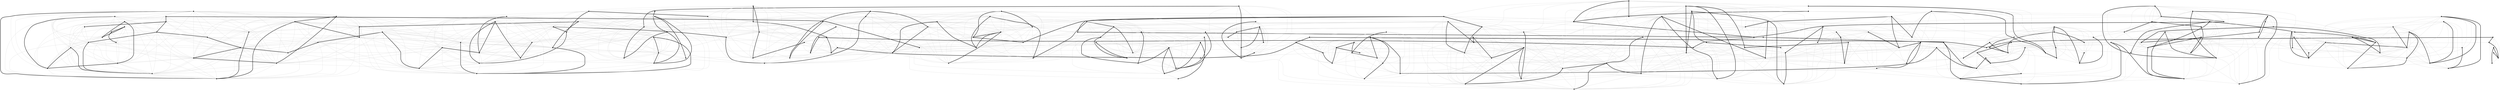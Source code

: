 graph mst {
  remincross=true; 
  mclimit=10;
  node [fixedsize=true, labelfontsize=0, label="", width=0.1, shape=circle, style=filled, color=black];
  edge [color = black, penwidth=2.5];
0 -- 225
1 -- 107
1 -- 72
10 -- 123
10 -- 175
101 -- 139
101 -- 196
102 -- 226
103 -- 174
103 -- 192
103 -- 243
104 -- 201
104 -- 248
105 -- 106
106 -- 193
108 -- 196
109 -- 137
109 -- 215
11 -- 152
11 -- 246
11 -- 82
110 -- 214
112 -- 159
113 -- 198
113 -- 223
114 -- 222
116 -- 164
118 -- 124
118 -- 197
119 -- 134
119 -- 145
12 -- 198
12 -- 35
121 -- 170
121 -- 182
122 -- 139
122 -- 205
124 -- 155
124 -- 172
128 -- 239
129 -- 166
13 -- 100
13 -- 133
130 -- 194
131 -- 143
131 -- 193
132 -- 235
133 -- 166
134 -- 227
135 -- 141
136 -- 159
136 -- 234
138 -- 240
14 -- 133
140 -- 147
142 -- 213
144 -- 248
146 -- 227
148 -- 157
148 -- 184
148 -- 230
15 -- 211
150 -- 189
150 -- 220
151 -- 208
153 -- 241
154 -- 238
154 -- 245
155 -- 180
155 -- 213
156 -- 205
156 -- 214
156 -- 219
157 -- 181
158 -- 223
158 -- 249
16 -- 117
16 -- 147
160 -- 191
161 -- 186
163 -- 211
163 -- 222
165 -- 180
167 -- 224
168 -- 187
168 -- 231
169 -- 186
17 -- 170
17 -- 229
17 -- 81
170 -- 223
171 -- 213
171 -- 235
171 -- 238
175 -- 246
176 -- 191
176 -- 202
177 -- 186
177 -- 189
178 -- 236
18 -- 86
183 -- 215
185 -- 248
19 -- 100
19 -- 174
19 -- 70
190 -- 247
2 -- 51
2 -- 86
20 -- 116
200 -- 203
201 -- 232
202 -- 204
203 -- 249
207 -- 210
207 -- 212
207 -- 221
209 -- 211
21 -- 233
21 -- 27
21 -- 71
210 -- 219
22 -- 34
22 -- 56
228 -- 241
23 -- 33
23 -- 58
24 -- 149
24 -- 209
25 -- 111
25 -- 60
27 -- 240
28 -- 198
28 -- 242
29 -- 218
29 -- 224
3 -- 153
3 -- 67
30 -- 179
30 -- 212
30 -- 244
31 -- 241
32 -- 187
34 -- 73
35 -- 94
36 -- 41
36 -- 88
37 -- 115
37 -- 153
37 -- 76
38 -- 126
38 -- 215
39 -- 149
39 -- 66
4 -- 55
4 -- 78
40 -- 164
40 -- 190
40 -- 220
41 -- 182
42 -- 108
42 -- 135
42 -- 181
43 -- 207
44 -- 204
44 -- 49
45 -- 83
46 -- 169
47 -- 218
48 -- 216
48 -- 232
49 -- 225
49 -- 97
5 -- 102
5 -- 26
50 -- 185
50 -- 59
52 -- 187
52 -- 208
52 -- 226
53 -- 120
53 -- 145
54 -- 140
55 -- 112
56 -- 120
57 -- 184
57 -- 197
58 -- 114
58 -- 68
59 -- 97
6 -- 129
6 -- 16
6 -- 236
60 -- 199
61 -- 111
61 -- 87
62 -- 233
63 -- 199
63 -- 237
64 -- 137
65 -- 184
65 -- 188
66 -- 206
67 -- 217
68 -- 176
69 -- 107
69 -- 173
7 -- 125
7 -- 157
70 -- 179
70 -- 79
71 -- 188
72 -- 189
72 -- 203
74 -- 215
75 -- 116
75 -- 89
76 -- 95
77 -- 102
77 -- 138
78 -- 239
8 -- 143
8 -- 152
8 -- 244
80 -- 225
81 -- 134
82 -- 85
83 -- 217
83 -- 232
84 -- 174
86 -- 141
87 -- 130
87 -- 234
89 -- 127
89 -- 194
9 -- 195
9 -- 23
90 -- 173
91 -- 137
91 -- 146
91 -- 218
92 -- 235
93 -- 160
93 -- 231
94 -- 141
96 -- 199
98 -- 236
99 -- 147
99 -- 162
  edge [color = grey, penwidth=0.75];
244 -- 246
239 -- 240
238 -- 245
235 -- 238
233 -- 240
232 -- 248
231 -- 248
229 -- 249
226 -- 231
223 -- 242
223 -- 249
222 -- 225
220 -- 247
219 -- 221
218 -- 224
218 -- 227
217 -- 232
216 -- 232
214 -- 219
214 -- 221
213 -- 235
213 -- 238
212 -- 214
212 -- 219
212 -- 221
212 -- 244
211 -- 222
211 -- 225
210 -- 212
210 -- 214
210 -- 221
210 -- 244
209 -- 222
209 -- 225
208 -- 226
208 -- 231
207 -- 214
207 -- 219
207 -- 244
206 -- 209
205 -- 207
205 -- 210
205 -- 214
205 -- 219
205 -- 221
204 -- 222
204 -- 225
204 -- 231
202 -- 209
202 -- 211
202 -- 222
202 -- 225
201 -- 216
201 -- 217
201 -- 248
200 -- 223
200 -- 249
199 -- 237
198 -- 223
198 -- 242
197 -- 230
196 -- 205
196 -- 214
196 -- 219
195 -- 238
195 -- 245
194 -- 220
193 -- 243
192 -- 243
191 -- 202
191 -- 204
191 -- 222
191 -- 225
191 -- 231
190 -- 220
189 -- 200
189 -- 203
189 -- 220
189 -- 249
188 -- 230
188 -- 233
188 -- 240
187 -- 208
187 -- 226
187 -- 231
187 -- 248
186 -- 189
186 -- 203
186 -- 249
185 -- 201
185 -- 232
184 -- 188
184 -- 197
184 -- 230
182 -- 198
182 -- 223
182 -- 242
181 -- 184
181 -- 188
181 -- 196
181 -- 230
180 -- 213
179 -- 193
179 -- 212
179 -- 244
177 -- 203
177 -- 249
176 -- 204
176 -- 222
176 -- 225
174 -- 179
174 -- 192
174 -- 243
172 -- 180
172 -- 197
172 -- 213
172 -- 235
171 -- 172
171 -- 180
171 -- 245
170 -- 182
170 -- 198
170 -- 229
170 -- 249
169 -- 177
169 -- 189
169 -- 190
169 -- 220
168 -- 204
168 -- 208
168 -- 226
168 -- 248
166 -- 236
165 -- 171
165 -- 172
165 -- 191
165 -- 213
164 -- 190
164 -- 194
164 -- 220
164 -- 247
163 -- 202
163 -- 209
163 -- 225
162 -- 192
161 -- 169
161 -- 177
161 -- 189
161 -- 229
161 -- 249
160 -- 168
160 -- 176
160 -- 187
160 -- 202
160 -- 204
160 -- 225
160 -- 231
159 -- 234
159 -- 239
158 -- 170
158 -- 200
158 -- 203
158 -- 229
157 -- 184
157 -- 188
157 -- 197
157 -- 230
156 -- 196
156 -- 207
156 -- 210
156 -- 212
156 -- 221
155 -- 165
155 -- 171
155 -- 172
155 -- 197
155 -- 235
155 -- 238
154 -- 171
154 -- 195
154 -- 235
153 -- 228
152 -- 179
152 -- 207
152 -- 210
152 -- 212
152 -- 221
152 -- 244
152 -- 246
151 -- 168
151 -- 187
151 -- 226
151 -- 231
150 -- 164
150 -- 169
150 -- 177
150 -- 186
150 -- 190
150 -- 203
149 -- 163
149 -- 206
149 -- 209
149 -- 211
149 -- 222
149 -- 225
148 -- 181
148 -- 188
148 -- 197
147 -- 162
147 -- 166
146 -- 218
146 -- 224
145 -- 146
144 -- 168
144 -- 185
144 -- 187
144 -- 201
144 -- 204
144 -- 231
144 -- 232
143 -- 152
143 -- 175
143 -- 179
143 -- 193
143 -- 212
143 -- 244
143 -- 246
142 -- 154
142 -- 155
142 -- 165
142 -- 171
142 -- 172
142 -- 180
142 -- 195
142 -- 235
142 -- 238
140 -- 162
139 -- 156
139 -- 196
139 -- 205
139 -- 210
139 -- 214
139 -- 219
139 -- 221
138 -- 151
138 -- 188
138 -- 226
138 -- 233
138 -- 239
137 -- 145
137 -- 146
137 -- 183
137 -- 215
137 -- 218
137 -- 224
137 -- 227
135 -- 181
135 -- 230
134 -- 137
134 -- 145
134 -- 146
132 -- 154
132 -- 171
132 -- 238
131 -- 179
131 -- 243
130 -- 234
129 -- 133
129 -- 147
129 -- 178
129 -- 236
128 -- 136
128 -- 159
128 -- 173
126 -- 183
126 -- 215
125 -- 148
125 -- 157
125 -- 172
125 -- 181
125 -- 184
125 -- 197
125 -- 230
124 -- 142
124 -- 165
124 -- 171
124 -- 180
124 -- 197
124 -- 213
124 -- 235
123 -- 175
123 -- 246
122 -- 156
122 -- 196
122 -- 207
122 -- 210
122 -- 214
122 -- 219
122 -- 221
121 -- 158
121 -- 198
121 -- 223
121 -- 242
120 -- 145
120 -- 161
120 -- 229
119 -- 120
119 -- 137
119 -- 146
119 -- 227
118 -- 142
118 -- 151
118 -- 155
118 -- 165
118 -- 172
118 -- 180
118 -- 184
118 -- 208
118 -- 213
117 -- 140
117 -- 147
117 -- 167
117 -- 178
117 -- 236
116 -- 190
116 -- 194
116 -- 220
116 -- 247
115 -- 153
115 -- 228
115 -- 241
114 -- 163
114 -- 176
114 -- 191
114 -- 202
114 -- 204
114 -- 209
114 -- 211
114 -- 225
113 -- 121
113 -- 158
113 -- 170
113 -- 182
113 -- 242
112 -- 128
112 -- 136
112 -- 234
112 -- 239
110 -- 122
110 -- 139
110 -- 156
110 -- 196
110 -- 205
110 -- 207
110 -- 210
110 -- 212
110 -- 219
110 -- 221
109 -- 126
109 -- 146
109 -- 183
109 -- 218
108 -- 110
108 -- 122
108 -- 135
108 -- 139
108 -- 156
108 -- 181
108 -- 205
108 -- 214
108 -- 219
107 -- 130
107 -- 173
107 -- 200
107 -- 203
106 -- 123
106 -- 131
106 -- 143
106 -- 179
106 -- 243
106 -- 246
105 -- 123
105 -- 131
105 -- 143
105 -- 193
105 -- 243
105 -- 246
104 -- 144
104 -- 185
104 -- 217
104 -- 232
102 -- 138
102 -- 187
102 -- 240
101 -- 108
101 -- 110
101 -- 122
101 -- 125
101 -- 156
101 -- 157
101 -- 181
101 -- 205
101 -- 214
101 -- 219
100 -- 103
100 -- 133
100 -- 174
100 -- 192
99 -- 129
99 -- 140
98 -- 117
98 -- 178
97 -- 144
97 -- 160
97 -- 168
97 -- 176
97 -- 185
97 -- 191
97 -- 202
97 -- 204
97 -- 225
97 -- 231
97 -- 248
96 -- 237
95 -- 115
95 -- 153
95 -- 216
94 -- 198
94 -- 242
93 -- 97
93 -- 144
93 -- 168
93 -- 176
93 -- 185
93 -- 187
93 -- 191
93 -- 202
93 -- 204
93 -- 226
93 -- 248
92 -- 122
92 -- 132
92 -- 139
92 -- 171
92 -- 172
92 -- 205
91 -- 109
91 -- 119
91 -- 134
91 -- 145
91 -- 224
91 -- 227
90 -- 113
90 -- 233
90 -- 242
89 -- 116
89 -- 130
89 -- 164
88 -- 98
88 -- 182
87 -- 111
87 -- 136
87 -- 194
86 -- 108
86 -- 135
85 -- 152
85 -- 175
85 -- 246
84 -- 100
84 -- 103
84 -- 106
84 -- 131
84 -- 179
84 -- 192
84 -- 193
84 -- 243
83 -- 95
83 -- 104
83 -- 201
82 -- 152
82 -- 175
82 -- 207
82 -- 212
82 -- 244
82 -- 246
81 -- 119
81 -- 146
81 -- 227
81 -- 229
80 -- 97
80 -- 149
80 -- 202
80 -- 204
79 -- 84
79 -- 110
79 -- 174
79 -- 179
79 -- 212
79 -- 214
78 -- 112
78 -- 128
78 -- 138
78 -- 159
78 -- 240
77 -- 78
77 -- 151
77 -- 187
77 -- 208
77 -- 226
77 -- 240
76 -- 115
76 -- 153
76 -- 228
76 -- 241
75 -- 164
75 -- 190
75 -- 194
75 -- 220
75 -- 247
74 -- 109
74 -- 126
74 -- 183
73 -- 120
73 -- 145
72 -- 107
72 -- 150
72 -- 177
72 -- 186
72 -- 200
72 -- 220
72 -- 249
71 -- 135
71 -- 148
71 -- 157
71 -- 181
71 -- 184
71 -- 230
71 -- 233
71 -- 240
70 -- 84
70 -- 100
70 -- 174
70 -- 212
70 -- 214
70 -- 244
69 -- 128
68 -- 114
68 -- 160
68 -- 165
68 -- 191
68 -- 202
68 -- 204
68 -- 222
67 -- 83
67 -- 112
66 -- 149
66 -- 209
65 -- 71
65 -- 125
65 -- 138
65 -- 148
65 -- 151
65 -- 157
65 -- 181
65 -- 197
65 -- 208
65 -- 230
65 -- 240
64 -- 91
64 -- 109
64 -- 119
64 -- 134
64 -- 145
64 -- 146
64 -- 183
64 -- 215
64 -- 218
64 -- 227
63 -- 96
62 -- 71
62 -- 78
62 -- 90
62 -- 128
62 -- 138
62 -- 188
62 -- 239
62 -- 240
61 -- 89
61 -- 130
61 -- 194
61 -- 234
60 -- 63
60 -- 96
60 -- 111
60 -- 237
59 -- 80
59 -- 144
59 -- 185
59 -- 204
59 -- 225
59 -- 248
58 -- 163
58 -- 176
58 -- 191
58 -- 202
58 -- 204
58 -- 209
58 -- 211
58 -- 222
57 -- 65
57 -- 118
57 -- 125
57 -- 148
57 -- 151
57 -- 157
57 -- 172
57 -- 181
57 -- 188
57 -- 208
57 -- 230
56 -- 73
56 -- 119
56 -- 145
56 -- 161
55 -- 67
55 -- 78
55 -- 128
55 -- 136
55 -- 159
55 -- 217
55 -- 239
54 -- 99
54 -- 117
54 -- 147
53 -- 56
53 -- 73
53 -- 81
53 -- 119
53 -- 134
53 -- 229
52 -- 77
52 -- 93
52 -- 102
52 -- 151
52 -- 168
52 -- 231
51 -- 70
51 -- 79
51 -- 86
51 -- 110
51 -- 133
51 -- 214
50 -- 80
50 -- 97
50 -- 104
50 -- 144
50 -- 201
50 -- 232
50 -- 248
49 -- 59
49 -- 80
49 -- 93
49 -- 144
49 -- 160
49 -- 176
49 -- 185
49 -- 191
49 -- 202
49 -- 204
49 -- 222
49 -- 248
48 -- 50
48 -- 83
48 -- 104
48 -- 144
48 -- 185
48 -- 201
48 -- 217
48 -- 248
47 -- 64
47 -- 91
47 -- 109
47 -- 137
47 -- 146
47 -- 167
47 -- 224
46 -- 161
46 -- 177
46 -- 186
45 -- 48
45 -- 67
45 -- 76
45 -- 95
45 -- 104
45 -- 217
45 -- 232
44 -- 59
44 -- 68
44 -- 80
44 -- 93
44 -- 97
44 -- 144
44 -- 160
44 -- 168
44 -- 176
44 -- 185
44 -- 191
44 -- 202
44 -- 222
44 -- 225
44 -- 231
44 -- 248
43 -- 82
43 -- 152
43 -- 156
43 -- 210
43 -- 212
43 -- 219
43 -- 221
43 -- 244
42 -- 86
42 -- 101
42 -- 141
42 -- 157
42 -- 196
41 -- 81
41 -- 88
41 -- 121
41 -- 170
41 -- 198
40 -- 75
40 -- 89
40 -- 116
40 -- 150
40 -- 194
40 -- 247
39 -- 80
39 -- 206
39 -- 209
39 -- 211
38 -- 74
38 -- 109
38 -- 183
37 -- 95
37 -- 228
37 -- 241
36 -- 98
36 -- 182
35 -- 36
35 -- 41
35 -- 88
35 -- 141
35 -- 198
34 -- 53
34 -- 56
34 -- 120
34 -- 145
33 -- 58
33 -- 114
33 -- 163
33 -- 222
32 -- 52
32 -- 77
32 -- 93
32 -- 102
32 -- 104
32 -- 144
32 -- 151
32 -- 160
32 -- 168
32 -- 185
32 -- 201
32 -- 208
32 -- 226
32 -- 231
32 -- 248
31 -- 37
31 -- 115
31 -- 153
31 -- 228
30 -- 43
30 -- 70
30 -- 79
30 -- 82
30 -- 143
30 -- 152
30 -- 156
30 -- 207
30 -- 210
30 -- 214
30 -- 219
30 -- 221
29 -- 47
29 -- 64
29 -- 91
29 -- 109
29 -- 137
29 -- 146
29 -- 167
29 -- 227
28 -- 35
28 -- 41
28 -- 94
28 -- 113
28 -- 121
28 -- 170
28 -- 182
28 -- 223
27 -- 62
27 -- 65
27 -- 71
27 -- 138
27 -- 184
27 -- 188
27 -- 230
27 -- 233
26 -- 55
26 -- 77
26 -- 78
26 -- 102
26 -- 138
26 -- 217
26 -- 226
26 -- 239
26 -- 240
25 -- 63
25 -- 96
25 -- 199
24 -- 39
24 -- 66
24 -- 80
24 -- 114
24 -- 163
24 -- 206
24 -- 211
24 -- 222
24 -- 225
23 -- 68
23 -- 114
23 -- 176
23 -- 195
23 -- 222
22 -- 53
22 -- 73
22 -- 120
22 -- 145
21 -- 62
21 -- 65
21 -- 138
21 -- 184
21 -- 188
21 -- 230
21 -- 240
20 -- 40
20 -- 75
20 -- 89
20 -- 127
20 -- 164
20 -- 190
20 -- 194
20 -- 220
20 -- 247
19 -- 79
19 -- 84
19 -- 103
19 -- 179
19 -- 192
19 -- 243
18 -- 35
18 -- 51
18 -- 94
18 -- 141
17 -- 41
17 -- 121
17 -- 134
17 -- 158
17 -- 182
17 -- 223
16 -- 54
16 -- 98
16 -- 99
16 -- 129
16 -- 140
16 -- 166
16 -- 178
16 -- 236
15 -- 24
15 -- 39
15 -- 49
15 -- 58
15 -- 66
15 -- 80
15 -- 114
15 -- 149
15 -- 163
15 -- 202
15 -- 204
15 -- 209
15 -- 222
15 -- 225
14 -- 18
14 -- 51
14 -- 86
14 -- 129
14 -- 166
13 -- 19
13 -- 103
13 -- 129
13 -- 162
13 -- 174
13 -- 192
12 -- 28
12 -- 36
12 -- 41
12 -- 88
12 -- 94
12 -- 113
12 -- 121
12 -- 170
12 -- 182
12 -- 242
11 -- 30
11 -- 43
11 -- 85
11 -- 143
11 -- 175
11 -- 207
11 -- 212
11 -- 244
10 -- 105
10 -- 106
10 -- 246
9 -- 33
9 -- 58
9 -- 68
9 -- 114
9 -- 142
8 -- 11
8 -- 30
8 -- 43
8 -- 82
8 -- 85
8 -- 179
8 -- 207
8 -- 210
8 -- 212
8 -- 221
8 -- 246
7 -- 42
7 -- 57
7 -- 65
7 -- 71
7 -- 101
7 -- 148
7 -- 181
7 -- 184
7 -- 188
7 -- 197
7 -- 230
6 -- 54
6 -- 98
6 -- 99
6 -- 117
6 -- 140
6 -- 147
6 -- 166
6 -- 178
5 -- 32
5 -- 55
5 -- 67
5 -- 77
5 -- 104
5 -- 217
5 -- 226
4 -- 5
4 -- 26
4 -- 77
4 -- 112
4 -- 128
4 -- 138
4 -- 159
4 -- 239
4 -- 240
3 -- 37
3 -- 45
3 -- 76
3 -- 115
3 -- 228
3 -- 241
2 -- 14
2 -- 18
2 -- 42
2 -- 79
2 -- 108
2 -- 110
2 -- 141
1 -- 130
1 -- 150
1 -- 164
1 -- 189
1 -- 194
1 -- 200
1 -- 203
1 -- 220
0 -- 15
0 -- 24
0 -- 44
0 -- 49
0 -- 58
0 -- 59
0 -- 68
0 -- 80
0 -- 97
0 -- 114
0 -- 149
0 -- 160
0 -- 163
0 -- 176
0 -- 191
0 -- 202
0 -- 204
0 -- 209
0 -- 211
0 -- 222
}
